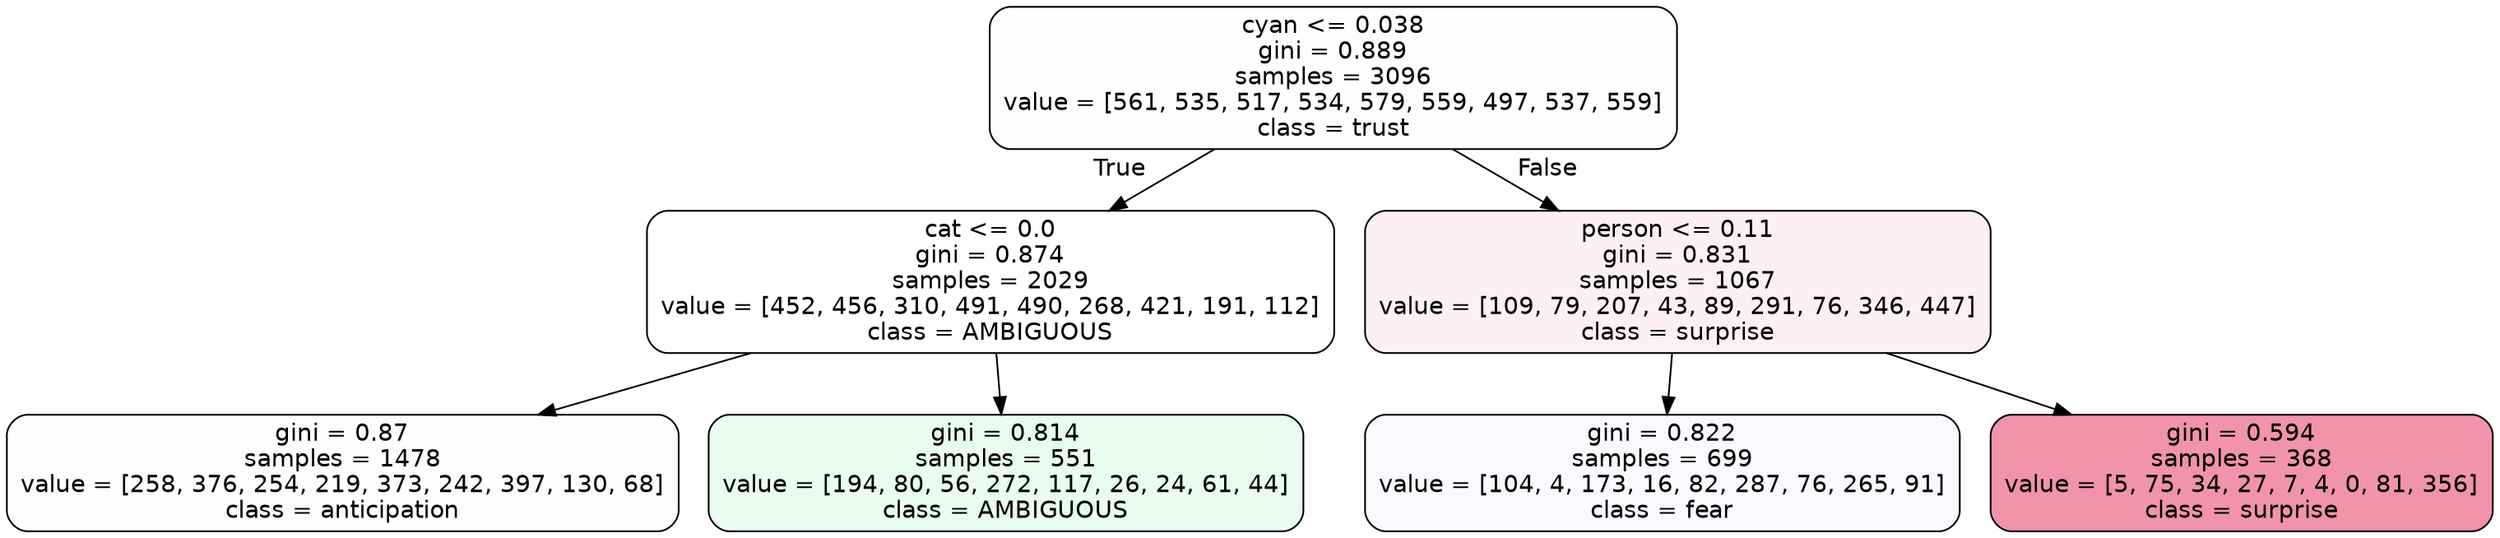 digraph Tree {
node [shape=box, style="filled, rounded", color="black", fontname=helvetica] ;
edge [fontname=helvetica] ;
0 [label="cyan <= 0.038\ngini = 0.889\nsamples = 3096\nvalue = [561, 535, 517, 534, 579, 559, 497, 537, 559]\nclass = trust", fillcolor="#39d7e501"] ;
1 [label="cat <= 0.0\ngini = 0.874\nsamples = 2029\nvalue = [452, 456, 310, 491, 490, 268, 421, 191, 112]\nclass = AMBIGUOUS", fillcolor="#39e58100"] ;
0 -> 1 [labeldistance=2.5, labelangle=45, headlabel="True"] ;
2 [label="gini = 0.87\nsamples = 1478\nvalue = [258, 376, 254, 219, 373, 242, 397, 130, 68]\nclass = anticipation", fillcolor="#8139e503"] ;
1 -> 2 ;
3 [label="gini = 0.814\nsamples = 551\nvalue = [194, 80, 56, 272, 117, 26, 24, 61, 44]\nclass = AMBIGUOUS", fillcolor="#39e5811d"] ;
1 -> 3 ;
4 [label="person <= 0.11\ngini = 0.831\nsamples = 1067\nvalue = [109, 79, 207, 43, 89, 291, 76, 346, 447]\nclass = surprise", fillcolor="#e5396413"] ;
0 -> 4 [labeldistance=2.5, labelangle=-45, headlabel="False"] ;
5 [label="gini = 0.822\nsamples = 699\nvalue = [104, 4, 173, 16, 82, 287, 76, 265, 91]\nclass = fear", fillcolor="#3964e507"] ;
4 -> 5 ;
6 [label="gini = 0.594\nsamples = 368\nvalue = [5, 75, 34, 27, 7, 4, 0, 81, 356]\nclass = surprise", fillcolor="#e539648a"] ;
4 -> 6 ;
}